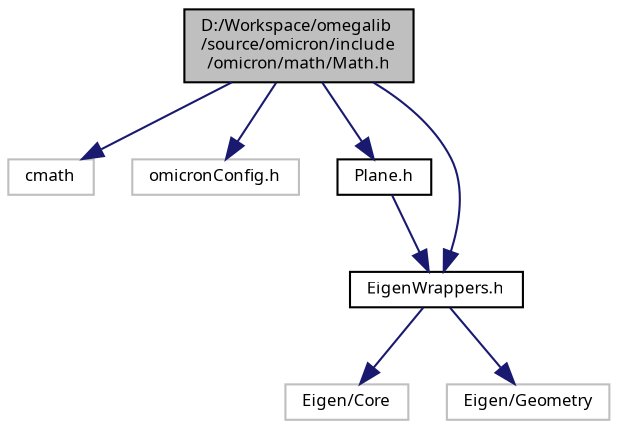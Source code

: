 digraph "D:/Workspace/omegalib/source/omicron/include/omicron/math/Math.h"
{
  bgcolor="transparent";
  edge [fontname="FreeSans.ttf",fontsize="8",labelfontname="FreeSans.ttf",labelfontsize="8"];
  node [fontname="FreeSans.ttf",fontsize="8",shape=record];
  Node1 [label="D:/Workspace/omegalib\l/source/omicron/include\l/omicron/math/Math.h",height=0.2,width=0.4,color="black", fillcolor="grey75", style="filled" fontcolor="black"];
  Node1 -> Node2 [color="midnightblue",fontsize="8",style="solid",fontname="FreeSans.ttf"];
  Node2 [label="cmath",height=0.2,width=0.4,color="grey75"];
  Node1 -> Node3 [color="midnightblue",fontsize="8",style="solid",fontname="FreeSans.ttf"];
  Node3 [label="omicronConfig.h",height=0.2,width=0.4,color="grey75"];
  Node1 -> Node4 [color="midnightblue",fontsize="8",style="solid",fontname="FreeSans.ttf"];
  Node4 [label="Plane.h",height=0.2,width=0.4,color="black",URL="$_plane_8h.html"];
  Node4 -> Node5 [color="midnightblue",fontsize="8",style="solid",fontname="FreeSans.ttf"];
  Node5 [label="EigenWrappers.h",height=0.2,width=0.4,color="black",URL="$_eigen_wrappers_8h.html"];
  Node5 -> Node6 [color="midnightblue",fontsize="8",style="solid",fontname="FreeSans.ttf"];
  Node6 [label="Eigen/Core",height=0.2,width=0.4,color="grey75"];
  Node5 -> Node7 [color="midnightblue",fontsize="8",style="solid",fontname="FreeSans.ttf"];
  Node7 [label="Eigen/Geometry",height=0.2,width=0.4,color="grey75"];
  Node1 -> Node5 [color="midnightblue",fontsize="8",style="solid",fontname="FreeSans.ttf"];
}
